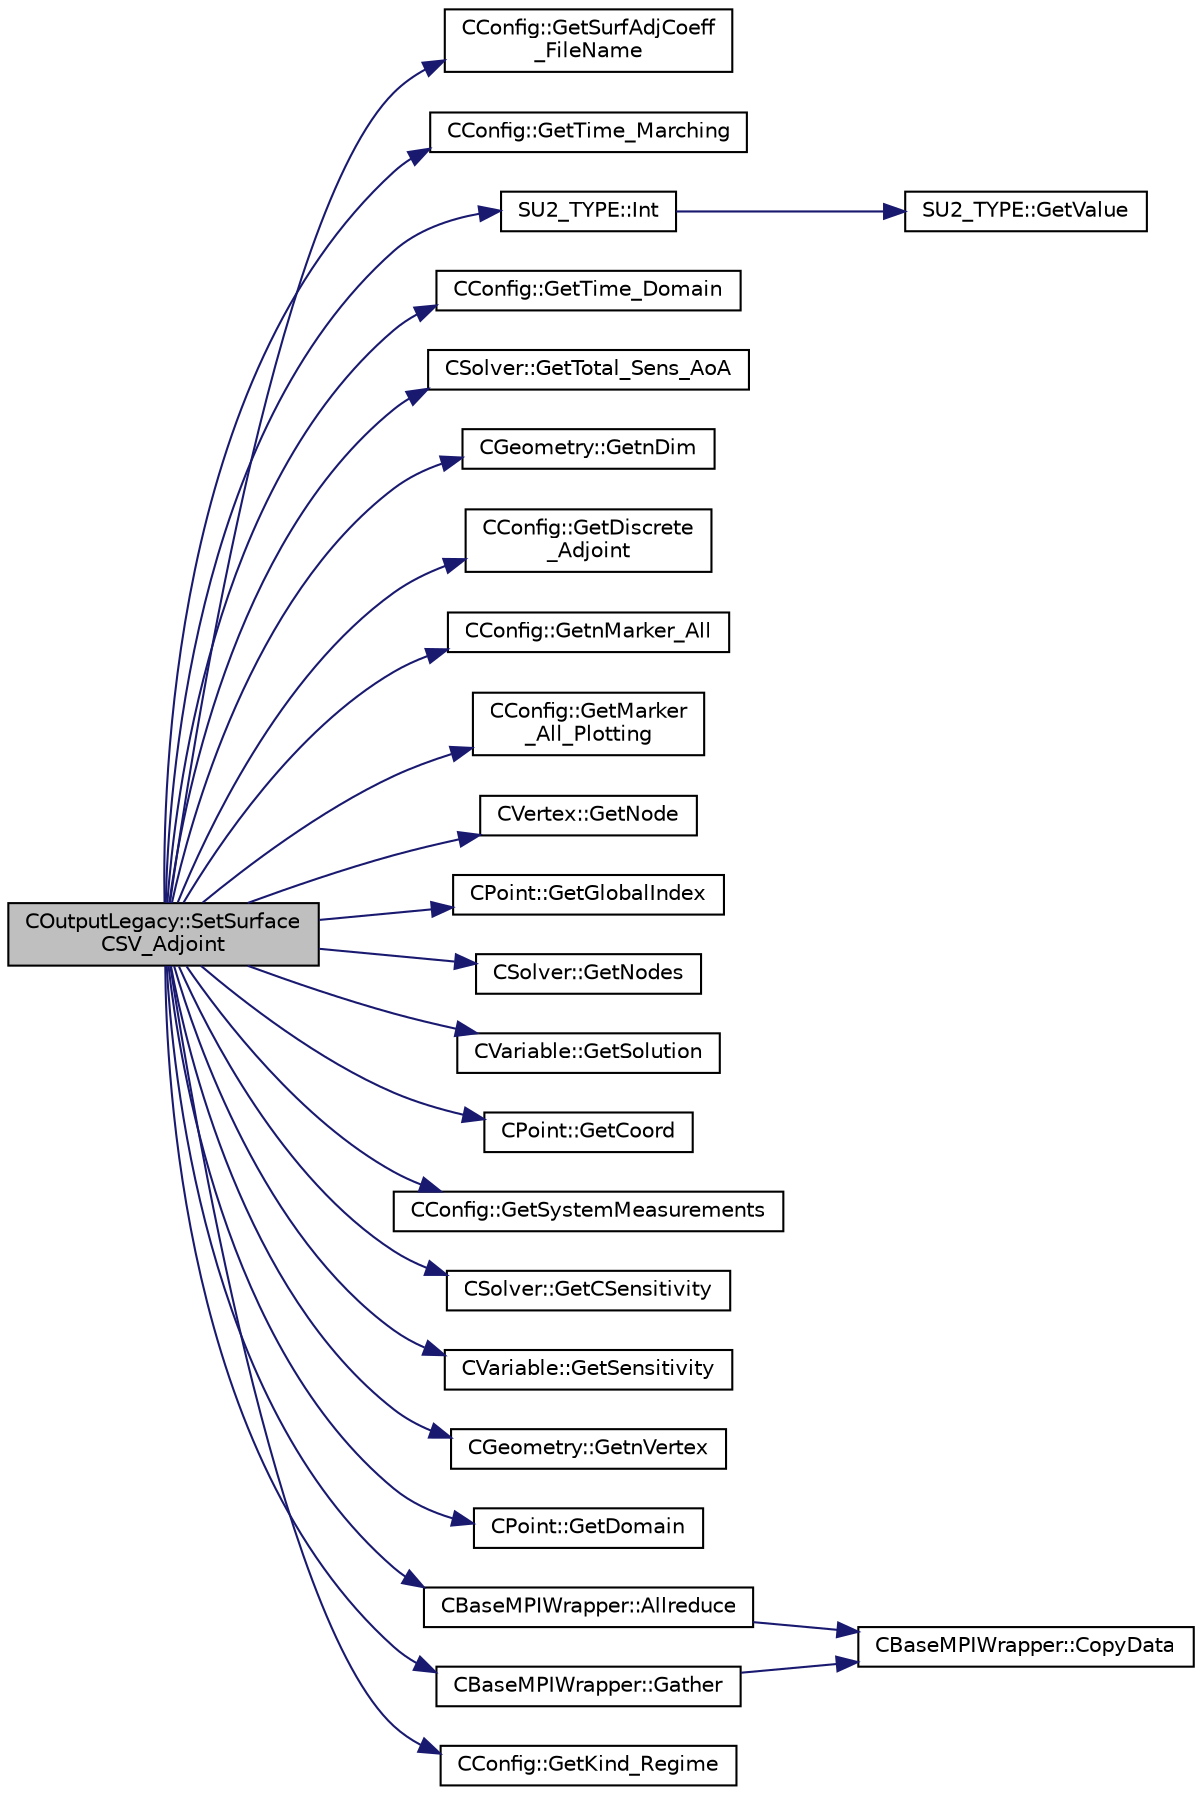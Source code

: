 digraph "COutputLegacy::SetSurfaceCSV_Adjoint"
{
  edge [fontname="Helvetica",fontsize="10",labelfontname="Helvetica",labelfontsize="10"];
  node [fontname="Helvetica",fontsize="10",shape=record];
  rankdir="LR";
  Node1828 [label="COutputLegacy::SetSurface\lCSV_Adjoint",height=0.2,width=0.4,color="black", fillcolor="grey75", style="filled", fontcolor="black"];
  Node1828 -> Node1829 [color="midnightblue",fontsize="10",style="solid",fontname="Helvetica"];
  Node1829 [label="CConfig::GetSurfAdjCoeff\l_FileName",height=0.2,width=0.4,color="black", fillcolor="white", style="filled",URL="$class_c_config.html#a70af73b6cee4742f034f9c3cda50a2cd",tooltip="Get the name of the file with the surface information for the adjoint problem. "];
  Node1828 -> Node1830 [color="midnightblue",fontsize="10",style="solid",fontname="Helvetica"];
  Node1830 [label="CConfig::GetTime_Marching",height=0.2,width=0.4,color="black", fillcolor="white", style="filled",URL="$class_c_config.html#a864d499ce740184803607801c47abda7",tooltip="Provides information about the time integration, and change the write in the output files information..."];
  Node1828 -> Node1831 [color="midnightblue",fontsize="10",style="solid",fontname="Helvetica"];
  Node1831 [label="SU2_TYPE::Int",height=0.2,width=0.4,color="black", fillcolor="white", style="filled",URL="$namespace_s_u2___t_y_p_e.html#a6b48817766d8a6486caa2807a52f6bae",tooltip="Casts the primitive value to int (uses GetValue, already implemented for each type). "];
  Node1831 -> Node1832 [color="midnightblue",fontsize="10",style="solid",fontname="Helvetica"];
  Node1832 [label="SU2_TYPE::GetValue",height=0.2,width=0.4,color="black", fillcolor="white", style="filled",URL="$namespace_s_u2___t_y_p_e.html#a0ed43473f5a450ce028d088427bf10cb",tooltip="Get the (primitive) value of the datatype (needs to be implemented for each new type). "];
  Node1828 -> Node1833 [color="midnightblue",fontsize="10",style="solid",fontname="Helvetica"];
  Node1833 [label="CConfig::GetTime_Domain",height=0.2,width=0.4,color="black", fillcolor="white", style="filled",URL="$class_c_config.html#a6a11350b3c8d7577318be43cda6f7292",tooltip="Check if the multizone problem is solved for time domain. "];
  Node1828 -> Node1834 [color="midnightblue",fontsize="10",style="solid",fontname="Helvetica"];
  Node1834 [label="CSolver::GetTotal_Sens_AoA",height=0.2,width=0.4,color="black", fillcolor="white", style="filled",URL="$class_c_solver.html#a5ffddb54c116f5bf56b83a075d4437d3",tooltip="A virtual member. "];
  Node1828 -> Node1835 [color="midnightblue",fontsize="10",style="solid",fontname="Helvetica"];
  Node1835 [label="CGeometry::GetnDim",height=0.2,width=0.4,color="black", fillcolor="white", style="filled",URL="$class_c_geometry.html#a2af01006c0c4f74ba089582f1a3587fe",tooltip="Get number of coordinates. "];
  Node1828 -> Node1836 [color="midnightblue",fontsize="10",style="solid",fontname="Helvetica"];
  Node1836 [label="CConfig::GetDiscrete\l_Adjoint",height=0.2,width=0.4,color="black", fillcolor="white", style="filled",URL="$class_c_config.html#abe9f117dab934d76e518a9e8e40b142a",tooltip="Get the indicator whether we are solving an discrete adjoint problem. "];
  Node1828 -> Node1837 [color="midnightblue",fontsize="10",style="solid",fontname="Helvetica"];
  Node1837 [label="CConfig::GetnMarker_All",height=0.2,width=0.4,color="black", fillcolor="white", style="filled",URL="$class_c_config.html#a300c4884edfc0c2acf395036439004f4",tooltip="Get the total number of boundary markers including send/receive domains. "];
  Node1828 -> Node1838 [color="midnightblue",fontsize="10",style="solid",fontname="Helvetica"];
  Node1838 [label="CConfig::GetMarker\l_All_Plotting",height=0.2,width=0.4,color="black", fillcolor="white", style="filled",URL="$class_c_config.html#a842c696afec970f97c070b32cae79d37",tooltip="Get the plotting information for a marker val_marker. "];
  Node1828 -> Node1839 [color="midnightblue",fontsize="10",style="solid",fontname="Helvetica"];
  Node1839 [label="CVertex::GetNode",height=0.2,width=0.4,color="black", fillcolor="white", style="filled",URL="$class_c_vertex.html#a95c513bf927464157ed96b6c79779a1f",tooltip="Get the node of the vertex. "];
  Node1828 -> Node1840 [color="midnightblue",fontsize="10",style="solid",fontname="Helvetica"];
  Node1840 [label="CPoint::GetGlobalIndex",height=0.2,width=0.4,color="black", fillcolor="white", style="filled",URL="$class_c_point.html#ab546170a5a03ef210a75fc5531910050",tooltip="Get the global index in a parallel computation. "];
  Node1828 -> Node1841 [color="midnightblue",fontsize="10",style="solid",fontname="Helvetica"];
  Node1841 [label="CSolver::GetNodes",height=0.2,width=0.4,color="black", fillcolor="white", style="filled",URL="$class_c_solver.html#af3198e52a2ea377bb765647b5e697197",tooltip="Allow outside access to the nodes of the solver, containing conservatives, primitives, etc. "];
  Node1828 -> Node1842 [color="midnightblue",fontsize="10",style="solid",fontname="Helvetica"];
  Node1842 [label="CVariable::GetSolution",height=0.2,width=0.4,color="black", fillcolor="white", style="filled",URL="$class_c_variable.html#a261483e39c23c1de7cb9aea7e917c121",tooltip="Get the solution. "];
  Node1828 -> Node1843 [color="midnightblue",fontsize="10",style="solid",fontname="Helvetica"];
  Node1843 [label="CPoint::GetCoord",height=0.2,width=0.4,color="black", fillcolor="white", style="filled",URL="$class_c_point.html#a95fe081d22e96e190cb3edcbf0d6525f",tooltip="Get the coordinates dor the control volume. "];
  Node1828 -> Node1844 [color="midnightblue",fontsize="10",style="solid",fontname="Helvetica"];
  Node1844 [label="CConfig::GetSystemMeasurements",height=0.2,width=0.4,color="black", fillcolor="white", style="filled",URL="$class_c_config.html#afbc5c2467fd51eafa6e05e5bda7d3d3e",tooltip="Governing equations of the flow (it can be different from the run time equation). ..."];
  Node1828 -> Node1845 [color="midnightblue",fontsize="10",style="solid",fontname="Helvetica"];
  Node1845 [label="CSolver::GetCSensitivity",height=0.2,width=0.4,color="black", fillcolor="white", style="filled",URL="$class_c_solver.html#ad2e31b85b5ea532d6a847f4dd3efeb6e",tooltip="A virtual member. "];
  Node1828 -> Node1846 [color="midnightblue",fontsize="10",style="solid",fontname="Helvetica"];
  Node1846 [label="CVariable::GetSensitivity",height=0.2,width=0.4,color="black", fillcolor="white", style="filled",URL="$class_c_variable.html#a2ce07811a68600f081ac89afb4cab1b6",tooltip="Get the Sensitivity at the node. "];
  Node1828 -> Node1847 [color="midnightblue",fontsize="10",style="solid",fontname="Helvetica"];
  Node1847 [label="CGeometry::GetnVertex",height=0.2,width=0.4,color="black", fillcolor="white", style="filled",URL="$class_c_geometry.html#a55427e474834af1941e13750b17975be",tooltip="Get number of vertices. "];
  Node1828 -> Node1848 [color="midnightblue",fontsize="10",style="solid",fontname="Helvetica"];
  Node1848 [label="CPoint::GetDomain",height=0.2,width=0.4,color="black", fillcolor="white", style="filled",URL="$class_c_point.html#a1d7e22a60d4cfef356af1cba2bab3e55",tooltip="For parallel computation, its indicates if a point must be computed or not. "];
  Node1828 -> Node1849 [color="midnightblue",fontsize="10",style="solid",fontname="Helvetica"];
  Node1849 [label="CBaseMPIWrapper::Allreduce",height=0.2,width=0.4,color="black", fillcolor="white", style="filled",URL="$class_c_base_m_p_i_wrapper.html#a637b6fd917a8ca91ce748ba88e0d66b6"];
  Node1849 -> Node1850 [color="midnightblue",fontsize="10",style="solid",fontname="Helvetica"];
  Node1850 [label="CBaseMPIWrapper::CopyData",height=0.2,width=0.4,color="black", fillcolor="white", style="filled",URL="$class_c_base_m_p_i_wrapper.html#a4725cc1dd65b161b483e812a538a5e36"];
  Node1828 -> Node1851 [color="midnightblue",fontsize="10",style="solid",fontname="Helvetica"];
  Node1851 [label="CBaseMPIWrapper::Gather",height=0.2,width=0.4,color="black", fillcolor="white", style="filled",URL="$class_c_base_m_p_i_wrapper.html#a39e59958c13f7fefc74062ba2ff149f1"];
  Node1851 -> Node1850 [color="midnightblue",fontsize="10",style="solid",fontname="Helvetica"];
  Node1828 -> Node1852 [color="midnightblue",fontsize="10",style="solid",fontname="Helvetica"];
  Node1852 [label="CConfig::GetKind_Regime",height=0.2,width=0.4,color="black", fillcolor="white", style="filled",URL="$class_c_config.html#a66ca7e620390a81cd49cd0a00716128e",tooltip="Governing equations of the flow (it can be different from the run time equation). ..."];
}
